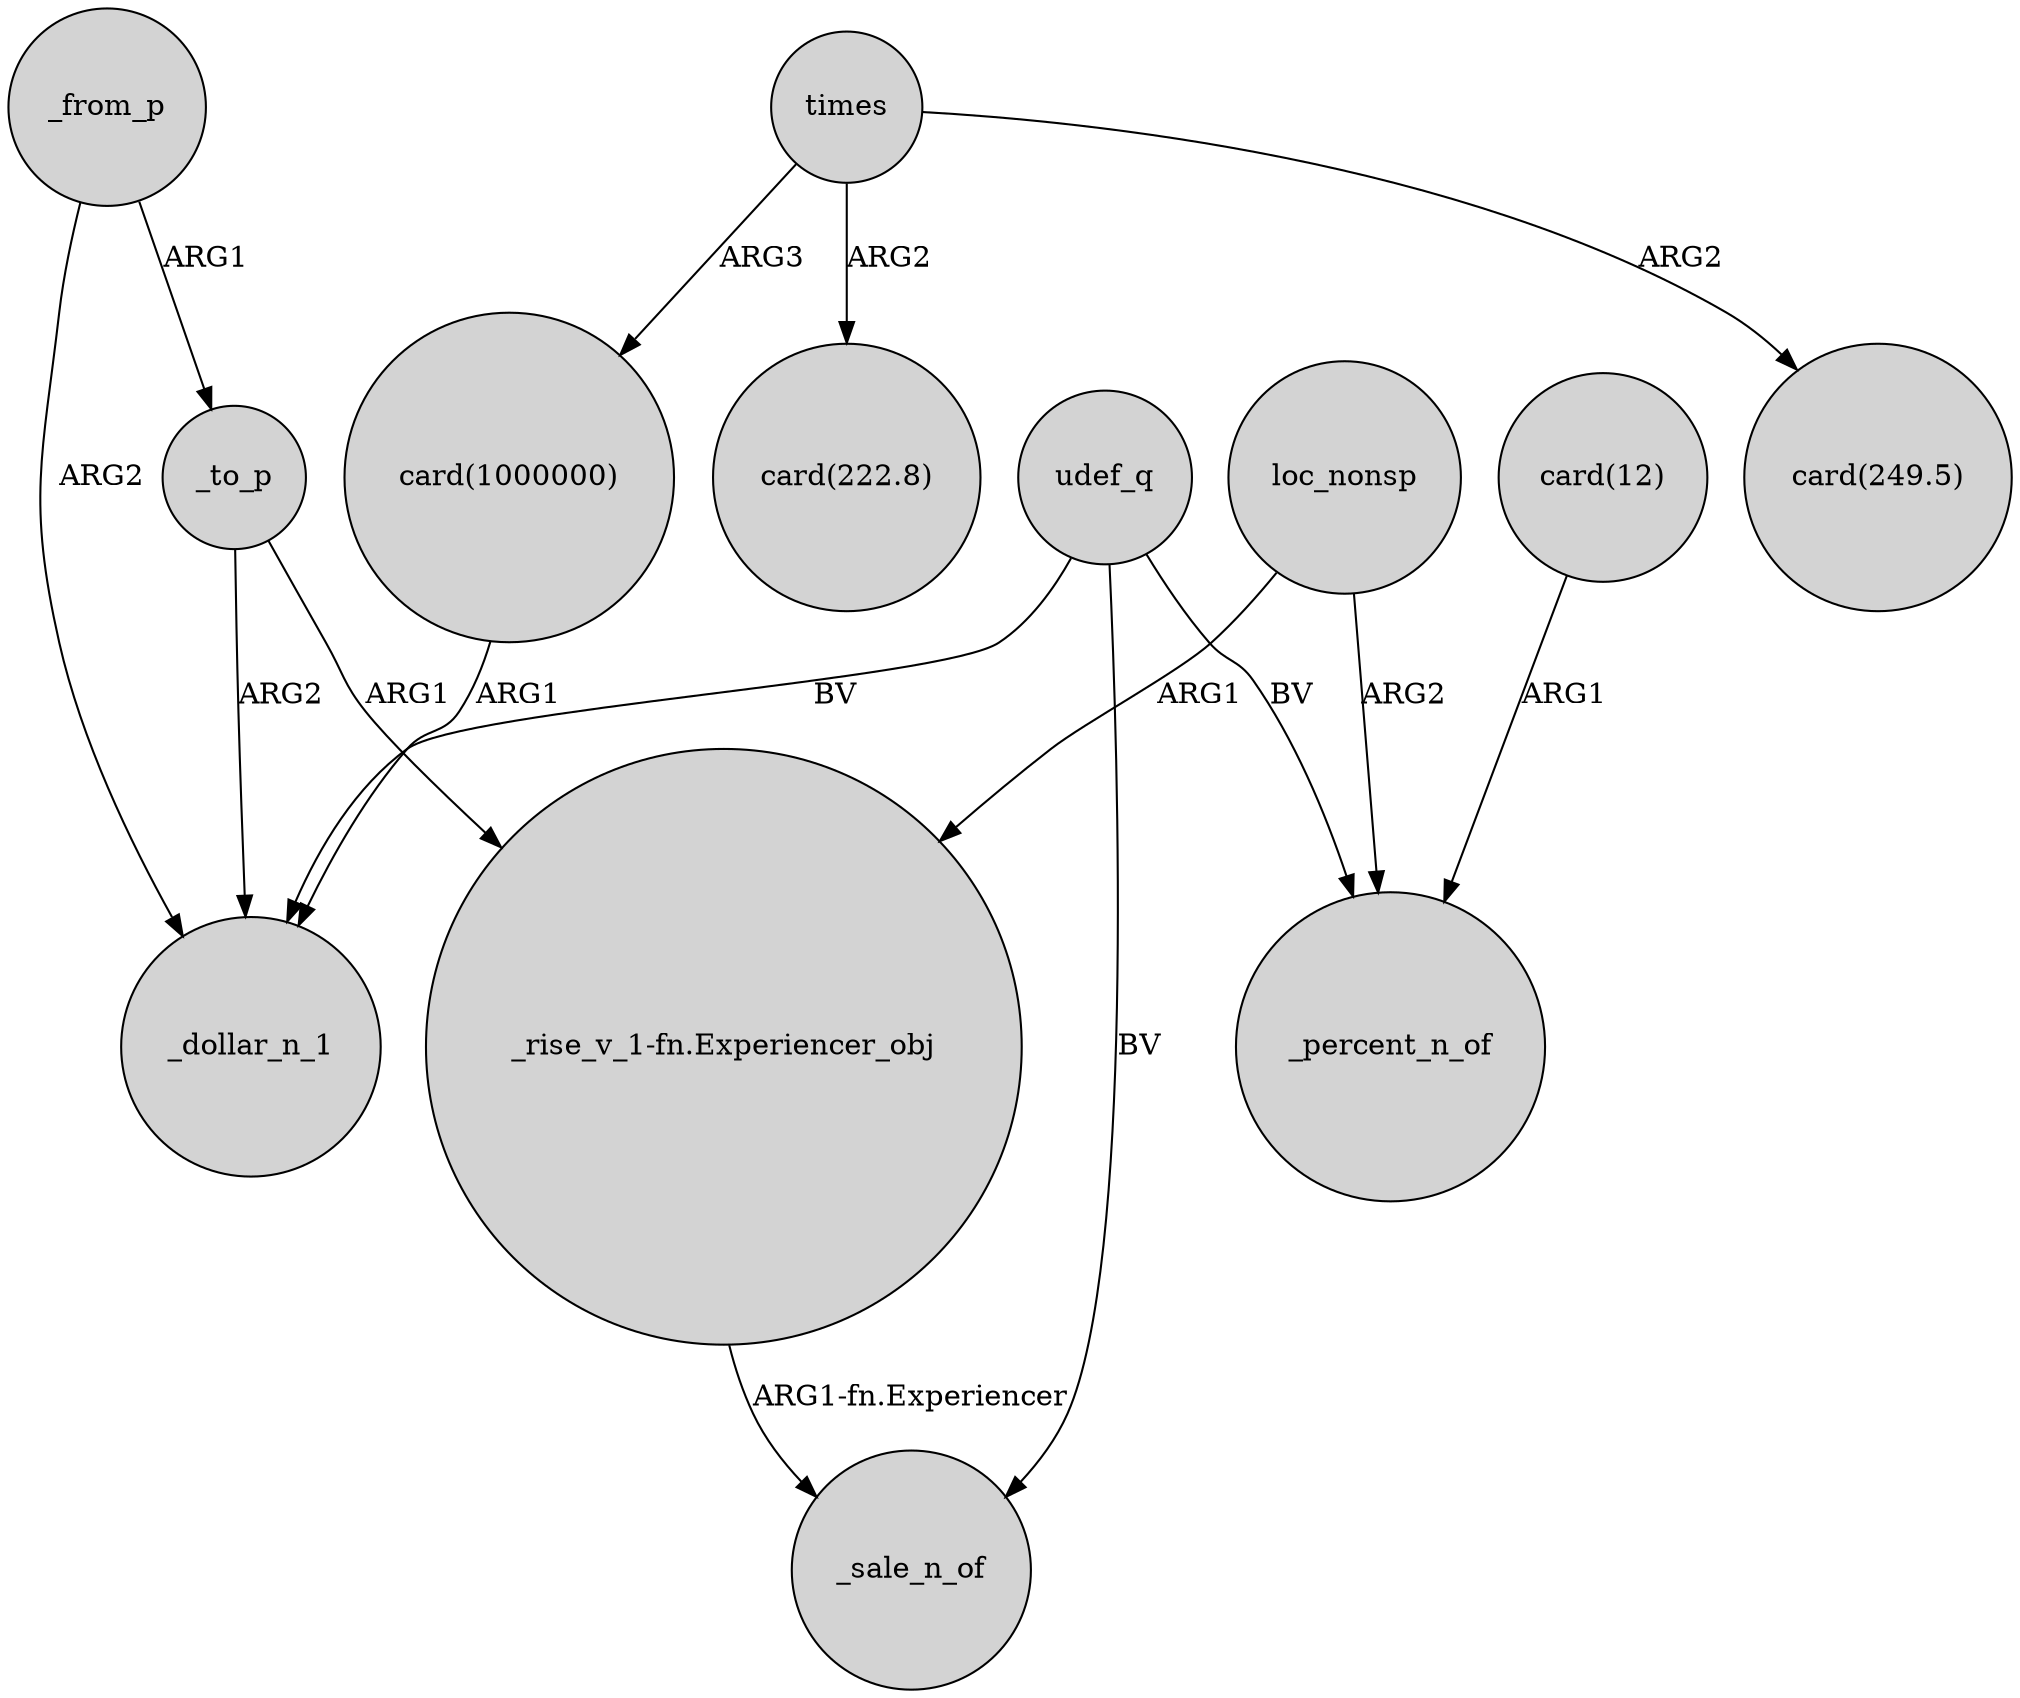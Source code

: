 digraph {
	node [shape=circle style=filled]
	times -> "card(1000000)" [label=ARG3]
	udef_q -> _percent_n_of [label=BV]
	udef_q -> _sale_n_of [label=BV]
	_to_p -> _dollar_n_1 [label=ARG2]
	_to_p -> "_rise_v_1-fn.Experiencer_obj" [label=ARG1]
	times -> "card(249.5)" [label=ARG2]
	"card(12)" -> _percent_n_of [label=ARG1]
	loc_nonsp -> "_rise_v_1-fn.Experiencer_obj" [label=ARG1]
	udef_q -> _dollar_n_1 [label=BV]
	"card(1000000)" -> _dollar_n_1 [label=ARG1]
	times -> "card(222.8)" [label=ARG2]
	_from_p -> _to_p [label=ARG1]
	_from_p -> _dollar_n_1 [label=ARG2]
	loc_nonsp -> _percent_n_of [label=ARG2]
	"_rise_v_1-fn.Experiencer_obj" -> _sale_n_of [label="ARG1-fn.Experiencer"]
}
